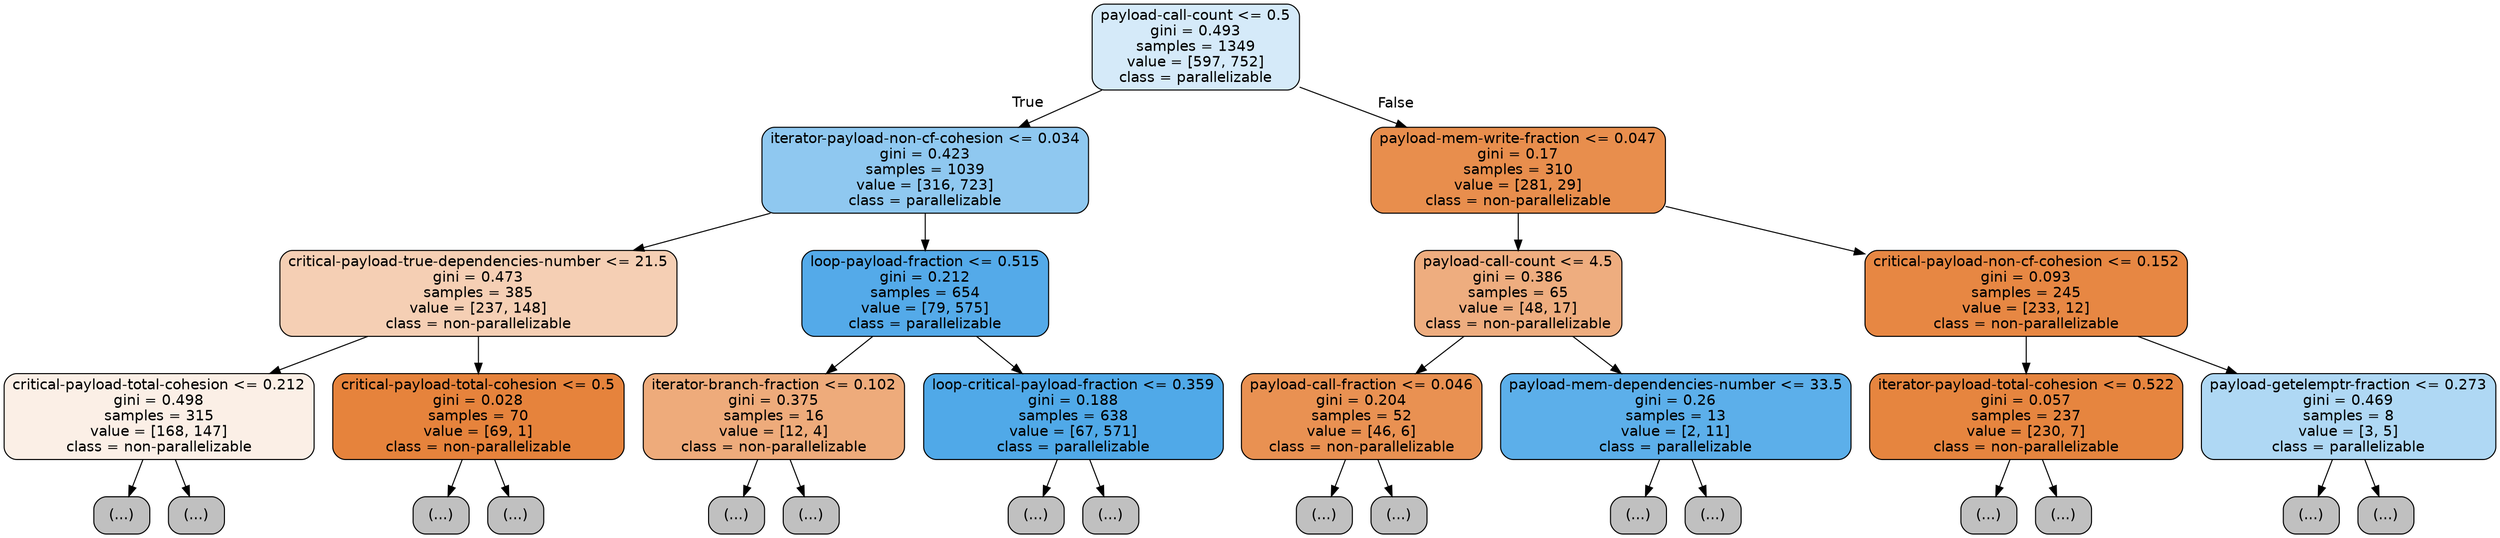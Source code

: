 digraph Tree {
node [shape=box, style="filled, rounded", color="black", fontname=helvetica] ;
edge [fontname=helvetica] ;
0 [label="payload-call-count <= 0.5\ngini = 0.493\nsamples = 1349\nvalue = [597, 752]\nclass = parallelizable", fillcolor="#399de535"] ;
1 [label="iterator-payload-non-cf-cohesion <= 0.034\ngini = 0.423\nsamples = 1039\nvalue = [316, 723]\nclass = parallelizable", fillcolor="#399de590"] ;
0 -> 1 [labeldistance=2.5, labelangle=45, headlabel="True"] ;
2 [label="critical-payload-true-dependencies-number <= 21.5\ngini = 0.473\nsamples = 385\nvalue = [237, 148]\nclass = non-parallelizable", fillcolor="#e5813960"] ;
1 -> 2 ;
3 [label="critical-payload-total-cohesion <= 0.212\ngini = 0.498\nsamples = 315\nvalue = [168, 147]\nclass = non-parallelizable", fillcolor="#e5813920"] ;
2 -> 3 ;
4 [label="(...)", fillcolor="#C0C0C0"] ;
3 -> 4 ;
41 [label="(...)", fillcolor="#C0C0C0"] ;
3 -> 41 ;
84 [label="critical-payload-total-cohesion <= 0.5\ngini = 0.028\nsamples = 70\nvalue = [69, 1]\nclass = non-parallelizable", fillcolor="#e58139fb"] ;
2 -> 84 ;
85 [label="(...)", fillcolor="#C0C0C0"] ;
84 -> 85 ;
86 [label="(...)", fillcolor="#C0C0C0"] ;
84 -> 86 ;
89 [label="loop-payload-fraction <= 0.515\ngini = 0.212\nsamples = 654\nvalue = [79, 575]\nclass = parallelizable", fillcolor="#399de5dc"] ;
1 -> 89 ;
90 [label="iterator-branch-fraction <= 0.102\ngini = 0.375\nsamples = 16\nvalue = [12, 4]\nclass = non-parallelizable", fillcolor="#e58139aa"] ;
89 -> 90 ;
91 [label="(...)", fillcolor="#C0C0C0"] ;
90 -> 91 ;
94 [label="(...)", fillcolor="#C0C0C0"] ;
90 -> 94 ;
97 [label="loop-critical-payload-fraction <= 0.359\ngini = 0.188\nsamples = 638\nvalue = [67, 571]\nclass = parallelizable", fillcolor="#399de5e1"] ;
89 -> 97 ;
98 [label="(...)", fillcolor="#C0C0C0"] ;
97 -> 98 ;
183 [label="(...)", fillcolor="#C0C0C0"] ;
97 -> 183 ;
192 [label="payload-mem-write-fraction <= 0.047\ngini = 0.17\nsamples = 310\nvalue = [281, 29]\nclass = non-parallelizable", fillcolor="#e58139e5"] ;
0 -> 192 [labeldistance=2.5, labelangle=-45, headlabel="False"] ;
193 [label="payload-call-count <= 4.5\ngini = 0.386\nsamples = 65\nvalue = [48, 17]\nclass = non-parallelizable", fillcolor="#e58139a5"] ;
192 -> 193 ;
194 [label="payload-call-fraction <= 0.046\ngini = 0.204\nsamples = 52\nvalue = [46, 6]\nclass = non-parallelizable", fillcolor="#e58139de"] ;
193 -> 194 ;
195 [label="(...)", fillcolor="#C0C0C0"] ;
194 -> 195 ;
204 [label="(...)", fillcolor="#C0C0C0"] ;
194 -> 204 ;
205 [label="payload-mem-dependencies-number <= 33.5\ngini = 0.26\nsamples = 13\nvalue = [2, 11]\nclass = parallelizable", fillcolor="#399de5d1"] ;
193 -> 205 ;
206 [label="(...)", fillcolor="#C0C0C0"] ;
205 -> 206 ;
207 [label="(...)", fillcolor="#C0C0C0"] ;
205 -> 207 ;
208 [label="critical-payload-non-cf-cohesion <= 0.152\ngini = 0.093\nsamples = 245\nvalue = [233, 12]\nclass = non-parallelizable", fillcolor="#e58139f2"] ;
192 -> 208 ;
209 [label="iterator-payload-total-cohesion <= 0.522\ngini = 0.057\nsamples = 237\nvalue = [230, 7]\nclass = non-parallelizable", fillcolor="#e58139f7"] ;
208 -> 209 ;
210 [label="(...)", fillcolor="#C0C0C0"] ;
209 -> 210 ;
223 [label="(...)", fillcolor="#C0C0C0"] ;
209 -> 223 ;
226 [label="payload-getelemptr-fraction <= 0.273\ngini = 0.469\nsamples = 8\nvalue = [3, 5]\nclass = parallelizable", fillcolor="#399de566"] ;
208 -> 226 ;
227 [label="(...)", fillcolor="#C0C0C0"] ;
226 -> 227 ;
228 [label="(...)", fillcolor="#C0C0C0"] ;
226 -> 228 ;
}